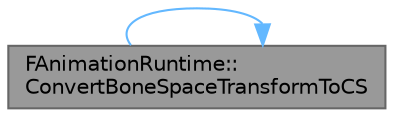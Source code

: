 digraph "FAnimationRuntime::ConvertBoneSpaceTransformToCS"
{
 // INTERACTIVE_SVG=YES
 // LATEX_PDF_SIZE
  bgcolor="transparent";
  edge [fontname=Helvetica,fontsize=10,labelfontname=Helvetica,labelfontsize=10];
  node [fontname=Helvetica,fontsize=10,shape=box,height=0.2,width=0.4];
  rankdir="LR";
  Node1 [id="Node000001",label="FAnimationRuntime::\lConvertBoneSpaceTransformToCS",height=0.2,width=0.4,color="gray40", fillcolor="grey60", style="filled", fontcolor="black",tooltip="Convert a FTransform in a specified bone space to ComponentSpace."];
  Node1 -> Node1 [id="edge1_Node000001_Node000001",color="steelblue1",style="solid",tooltip=" "];
}
